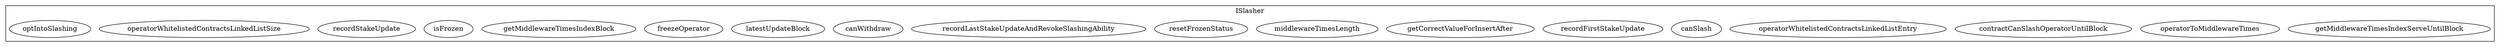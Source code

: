 strict digraph {
subgraph cluster_6706_ISlasher {
label = "ISlasher"
"6706_getMiddlewareTimesIndexServeUntilBlock" [label="getMiddlewareTimesIndexServeUntilBlock"]
"6706_operatorToMiddlewareTimes" [label="operatorToMiddlewareTimes"]
"6706_contractCanSlashOperatorUntilBlock" [label="contractCanSlashOperatorUntilBlock"]
"6706_operatorWhitelistedContractsLinkedListEntry" [label="operatorWhitelistedContractsLinkedListEntry"]
"6706_canSlash" [label="canSlash"]
"6706_recordFirstStakeUpdate" [label="recordFirstStakeUpdate"]
"6706_getCorrectValueForInsertAfter" [label="getCorrectValueForInsertAfter"]
"6706_middlewareTimesLength" [label="middlewareTimesLength"]
"6706_resetFrozenStatus" [label="resetFrozenStatus"]
"6706_recordLastStakeUpdateAndRevokeSlashingAbility" [label="recordLastStakeUpdateAndRevokeSlashingAbility"]
"6706_canWithdraw" [label="canWithdraw"]
"6706_latestUpdateBlock" [label="latestUpdateBlock"]
"6706_freezeOperator" [label="freezeOperator"]
"6706_getMiddlewareTimesIndexBlock" [label="getMiddlewareTimesIndexBlock"]
"6706_isFrozen" [label="isFrozen"]
"6706_recordStakeUpdate" [label="recordStakeUpdate"]
"6706_operatorWhitelistedContractsLinkedListSize" [label="operatorWhitelistedContractsLinkedListSize"]
"6706_optIntoSlashing" [label="optIntoSlashing"]
}subgraph cluster_solidity {
label = "[Solidity]"
}
}
